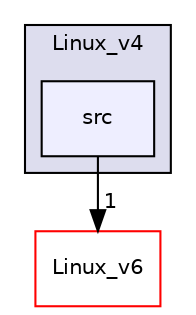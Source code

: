 digraph "/home/maxime/Bureau/Master/Projet-AdHoc/Ad-Hoc/Linux_v4/src" {
  compound=true
  node [ fontsize="10", fontname="Helvetica"];
  edge [ labelfontsize="10", labelfontname="Helvetica"];
  subgraph clusterdir_cdf111349d502a16a3d115f26b1c909a {
    graph [ bgcolor="#ddddee", pencolor="black", label="Linux_v4" fontname="Helvetica", fontsize="10", URL="dir_cdf111349d502a16a3d115f26b1c909a.html"]
  dir_24b75e2070d4453fb710defe747624d1 [shape=box, label="src", style="filled", fillcolor="#eeeeff", pencolor="black", URL="dir_24b75e2070d4453fb710defe747624d1.html"];
  }
  dir_0f3805b42fb923009f10d3b8981b0af5 [shape=box label="Linux_v6" fillcolor="white" style="filled" color="red" URL="dir_0f3805b42fb923009f10d3b8981b0af5.html"];
  dir_24b75e2070d4453fb710defe747624d1->dir_0f3805b42fb923009f10d3b8981b0af5 [headlabel="1", labeldistance=1.5 headhref="dir_000004_000005.html"];
}
